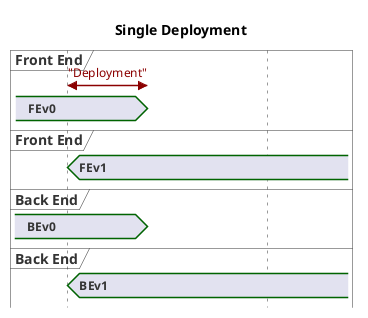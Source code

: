 @startuml

title Single Deployment
hide time-axis
concise "Front End" as fe_v0
concise "Front End" as fe_v1
concise "Back End" as be_v0
concise "Back End" as be_v1
scale 10 as 200 pixels

fe_v0 is "FEv0"
be_v0 is "BEv0"

@fe_v0
17 is {hidden}

@fe_v1
13 is "FEv1"

fe_v0@13 <-> @17 : "Deployment"

@be_v0
17 is {hidden}

@be_v1
13 is "BEv1"

@enduml

